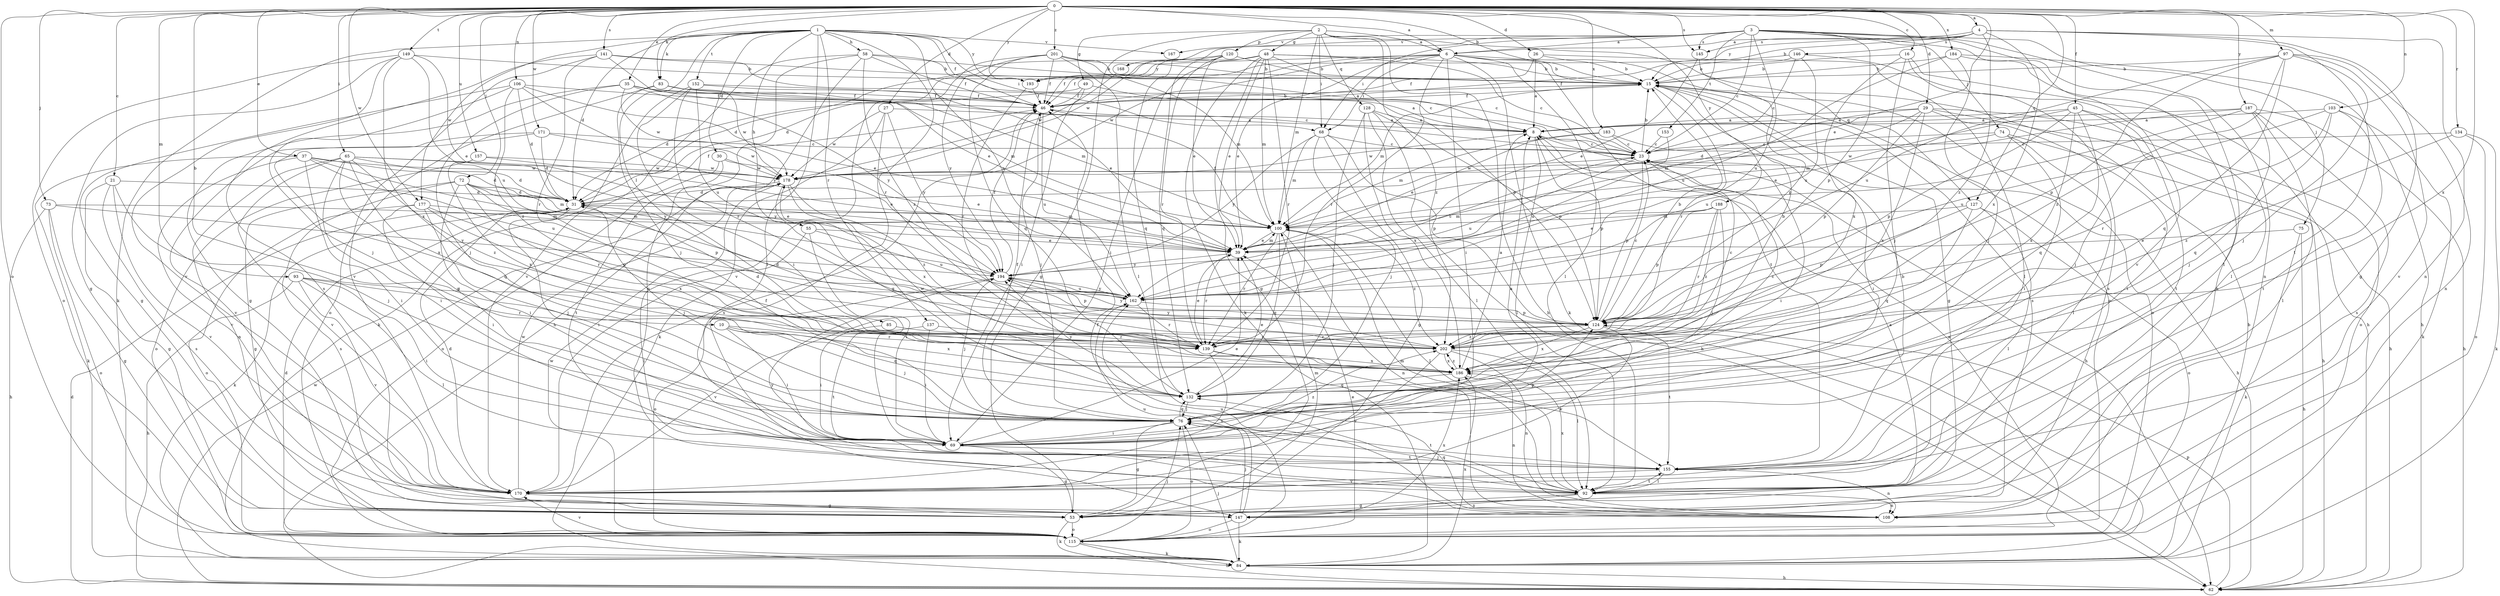 strict digraph  {
0;
1;
2;
3;
4;
6;
8;
10;
15;
16;
21;
23;
26;
27;
29;
30;
31;
35;
37;
39;
45;
46;
48;
49;
53;
55;
58;
62;
65;
68;
69;
72;
73;
74;
75;
76;
83;
84;
85;
92;
93;
97;
100;
103;
106;
108;
115;
120;
124;
127;
128;
132;
134;
137;
139;
141;
145;
146;
147;
149;
152;
153;
155;
157;
162;
167;
168;
170;
171;
177;
178;
183;
184;
186;
187;
188;
193;
194;
201;
202;
0 -> 4  [label=a];
0 -> 6  [label=a];
0 -> 10  [label=b];
0 -> 15  [label=b];
0 -> 16  [label=c];
0 -> 21  [label=c];
0 -> 26  [label=d];
0 -> 27  [label=d];
0 -> 29  [label=d];
0 -> 35  [label=e];
0 -> 37  [label=e];
0 -> 39  [label=e];
0 -> 45  [label=f];
0 -> 65  [label=i];
0 -> 72  [label=j];
0 -> 73  [label=j];
0 -> 83  [label=k];
0 -> 93  [label=m];
0 -> 97  [label=m];
0 -> 103  [label=n];
0 -> 106  [label=n];
0 -> 115  [label=o];
0 -> 127  [label=q];
0 -> 134  [label=r];
0 -> 141  [label=s];
0 -> 145  [label=s];
0 -> 149  [label=t];
0 -> 157  [label=u];
0 -> 171  [label=w];
0 -> 177  [label=w];
0 -> 183  [label=x];
0 -> 184  [label=x];
0 -> 186  [label=x];
0 -> 187  [label=y];
0 -> 188  [label=y];
0 -> 193  [label=y];
0 -> 201  [label=z];
1 -> 30  [label=d];
1 -> 31  [label=d];
1 -> 46  [label=f];
1 -> 55  [label=h];
1 -> 58  [label=h];
1 -> 68  [label=i];
1 -> 83  [label=k];
1 -> 84  [label=k];
1 -> 85  [label=l];
1 -> 92  [label=l];
1 -> 137  [label=r];
1 -> 139  [label=r];
1 -> 152  [label=t];
1 -> 162  [label=u];
1 -> 167  [label=v];
1 -> 177  [label=w];
1 -> 193  [label=y];
2 -> 6  [label=a];
2 -> 48  [label=g];
2 -> 49  [label=g];
2 -> 53  [label=g];
2 -> 62  [label=h];
2 -> 68  [label=i];
2 -> 100  [label=m];
2 -> 120  [label=p];
2 -> 127  [label=q];
2 -> 128  [label=q];
2 -> 202  [label=z];
3 -> 6  [label=a];
3 -> 23  [label=c];
3 -> 68  [label=i];
3 -> 74  [label=j];
3 -> 75  [label=j];
3 -> 92  [label=l];
3 -> 108  [label=n];
3 -> 124  [label=p];
3 -> 145  [label=s];
3 -> 153  [label=t];
3 -> 162  [label=u];
3 -> 167  [label=v];
3 -> 168  [label=v];
3 -> 170  [label=v];
3 -> 178  [label=w];
4 -> 6  [label=a];
4 -> 15  [label=b];
4 -> 53  [label=g];
4 -> 108  [label=n];
4 -> 145  [label=s];
4 -> 146  [label=s];
4 -> 155  [label=t];
4 -> 186  [label=x];
4 -> 193  [label=y];
4 -> 202  [label=z];
6 -> 15  [label=b];
6 -> 39  [label=e];
6 -> 46  [label=f];
6 -> 68  [label=i];
6 -> 69  [label=i];
6 -> 84  [label=k];
6 -> 92  [label=l];
6 -> 115  [label=o];
6 -> 139  [label=r];
6 -> 155  [label=t];
6 -> 178  [label=w];
6 -> 193  [label=y];
8 -> 23  [label=c];
8 -> 62  [label=h];
8 -> 92  [label=l];
8 -> 124  [label=p];
8 -> 178  [label=w];
10 -> 69  [label=i];
10 -> 76  [label=j];
10 -> 132  [label=q];
10 -> 139  [label=r];
10 -> 186  [label=x];
15 -> 46  [label=f];
15 -> 53  [label=g];
15 -> 100  [label=m];
15 -> 115  [label=o];
15 -> 139  [label=r];
15 -> 147  [label=s];
16 -> 15  [label=b];
16 -> 62  [label=h];
16 -> 76  [label=j];
16 -> 147  [label=s];
16 -> 186  [label=x];
21 -> 31  [label=d];
21 -> 53  [label=g];
21 -> 76  [label=j];
21 -> 147  [label=s];
21 -> 170  [label=v];
23 -> 15  [label=b];
23 -> 62  [label=h];
23 -> 69  [label=i];
23 -> 124  [label=p];
23 -> 162  [label=u];
23 -> 178  [label=w];
26 -> 8  [label=a];
26 -> 15  [label=b];
26 -> 46  [label=f];
26 -> 92  [label=l];
27 -> 8  [label=a];
27 -> 84  [label=k];
27 -> 147  [label=s];
27 -> 178  [label=w];
27 -> 194  [label=y];
29 -> 8  [label=a];
29 -> 31  [label=d];
29 -> 62  [label=h];
29 -> 100  [label=m];
29 -> 115  [label=o];
29 -> 124  [label=p];
29 -> 155  [label=t];
29 -> 186  [label=x];
30 -> 39  [label=e];
30 -> 115  [label=o];
30 -> 155  [label=t];
30 -> 178  [label=w];
31 -> 46  [label=f];
31 -> 69  [label=i];
31 -> 76  [label=j];
31 -> 84  [label=k];
31 -> 100  [label=m];
35 -> 23  [label=c];
35 -> 46  [label=f];
35 -> 53  [label=g];
35 -> 76  [label=j];
35 -> 100  [label=m];
35 -> 178  [label=w];
35 -> 194  [label=y];
37 -> 31  [label=d];
37 -> 69  [label=i];
37 -> 84  [label=k];
37 -> 162  [label=u];
37 -> 170  [label=v];
37 -> 178  [label=w];
37 -> 194  [label=y];
39 -> 100  [label=m];
39 -> 139  [label=r];
39 -> 194  [label=y];
45 -> 8  [label=a];
45 -> 39  [label=e];
45 -> 76  [label=j];
45 -> 124  [label=p];
45 -> 132  [label=q];
45 -> 155  [label=t];
45 -> 186  [label=x];
46 -> 8  [label=a];
46 -> 15  [label=b];
46 -> 76  [label=j];
46 -> 162  [label=u];
48 -> 15  [label=b];
48 -> 23  [label=c];
48 -> 31  [label=d];
48 -> 39  [label=e];
48 -> 53  [label=g];
48 -> 69  [label=i];
48 -> 84  [label=k];
48 -> 100  [label=m];
48 -> 124  [label=p];
48 -> 139  [label=r];
49 -> 8  [label=a];
49 -> 31  [label=d];
49 -> 46  [label=f];
49 -> 69  [label=i];
53 -> 8  [label=a];
53 -> 84  [label=k];
53 -> 100  [label=m];
53 -> 115  [label=o];
55 -> 39  [label=e];
55 -> 69  [label=i];
55 -> 92  [label=l];
55 -> 162  [label=u];
58 -> 15  [label=b];
58 -> 23  [label=c];
58 -> 46  [label=f];
58 -> 62  [label=h];
58 -> 108  [label=n];
58 -> 170  [label=v];
58 -> 202  [label=z];
62 -> 31  [label=d];
62 -> 124  [label=p];
62 -> 178  [label=w];
65 -> 31  [label=d];
65 -> 69  [label=i];
65 -> 76  [label=j];
65 -> 108  [label=n];
65 -> 132  [label=q];
65 -> 170  [label=v];
65 -> 178  [label=w];
65 -> 194  [label=y];
65 -> 202  [label=z];
68 -> 23  [label=c];
68 -> 53  [label=g];
68 -> 76  [label=j];
68 -> 100  [label=m];
68 -> 124  [label=p];
68 -> 194  [label=y];
69 -> 8  [label=a];
69 -> 39  [label=e];
69 -> 53  [label=g];
69 -> 124  [label=p];
69 -> 155  [label=t];
69 -> 202  [label=z];
72 -> 31  [label=d];
72 -> 39  [label=e];
72 -> 53  [label=g];
72 -> 69  [label=i];
72 -> 100  [label=m];
72 -> 124  [label=p];
72 -> 139  [label=r];
72 -> 147  [label=s];
73 -> 53  [label=g];
73 -> 62  [label=h];
73 -> 100  [label=m];
73 -> 115  [label=o];
73 -> 194  [label=y];
74 -> 23  [label=c];
74 -> 62  [label=h];
74 -> 69  [label=i];
74 -> 92  [label=l];
74 -> 178  [label=w];
75 -> 39  [label=e];
75 -> 62  [label=h];
75 -> 84  [label=k];
76 -> 46  [label=f];
76 -> 53  [label=g];
76 -> 69  [label=i];
76 -> 115  [label=o];
76 -> 132  [label=q];
76 -> 155  [label=t];
83 -> 46  [label=f];
83 -> 76  [label=j];
83 -> 100  [label=m];
83 -> 115  [label=o];
83 -> 178  [label=w];
84 -> 15  [label=b];
84 -> 62  [label=h];
84 -> 76  [label=j];
84 -> 186  [label=x];
85 -> 69  [label=i];
85 -> 202  [label=z];
92 -> 53  [label=g];
92 -> 76  [label=j];
92 -> 100  [label=m];
92 -> 108  [label=n];
92 -> 147  [label=s];
92 -> 155  [label=t];
92 -> 186  [label=x];
92 -> 194  [label=y];
93 -> 62  [label=h];
93 -> 69  [label=i];
93 -> 92  [label=l];
93 -> 139  [label=r];
93 -> 162  [label=u];
93 -> 170  [label=v];
97 -> 15  [label=b];
97 -> 76  [label=j];
97 -> 108  [label=n];
97 -> 124  [label=p];
97 -> 132  [label=q];
97 -> 162  [label=u];
97 -> 170  [label=v];
97 -> 202  [label=z];
100 -> 39  [label=e];
100 -> 46  [label=f];
100 -> 92  [label=l];
100 -> 108  [label=n];
100 -> 132  [label=q];
100 -> 139  [label=r];
100 -> 202  [label=z];
103 -> 8  [label=a];
103 -> 84  [label=k];
103 -> 132  [label=q];
103 -> 139  [label=r];
103 -> 155  [label=t];
103 -> 162  [label=u];
106 -> 31  [label=d];
106 -> 39  [label=e];
106 -> 46  [label=f];
106 -> 53  [label=g];
106 -> 76  [label=j];
106 -> 194  [label=y];
106 -> 202  [label=z];
108 -> 132  [label=q];
108 -> 162  [label=u];
115 -> 8  [label=a];
115 -> 31  [label=d];
115 -> 39  [label=e];
115 -> 46  [label=f];
115 -> 62  [label=h];
115 -> 76  [label=j];
115 -> 84  [label=k];
115 -> 170  [label=v];
115 -> 178  [label=w];
120 -> 15  [label=b];
120 -> 31  [label=d];
120 -> 39  [label=e];
120 -> 46  [label=f];
120 -> 132  [label=q];
120 -> 139  [label=r];
124 -> 15  [label=b];
124 -> 23  [label=c];
124 -> 31  [label=d];
124 -> 139  [label=r];
124 -> 155  [label=t];
124 -> 170  [label=v];
124 -> 186  [label=x];
124 -> 194  [label=y];
124 -> 202  [label=z];
127 -> 92  [label=l];
127 -> 100  [label=m];
127 -> 115  [label=o];
127 -> 124  [label=p];
127 -> 132  [label=q];
128 -> 8  [label=a];
128 -> 62  [label=h];
128 -> 76  [label=j];
128 -> 92  [label=l];
128 -> 124  [label=p];
128 -> 186  [label=x];
132 -> 23  [label=c];
132 -> 39  [label=e];
132 -> 76  [label=j];
132 -> 178  [label=w];
132 -> 194  [label=y];
134 -> 23  [label=c];
134 -> 84  [label=k];
134 -> 115  [label=o];
134 -> 202  [label=z];
137 -> 69  [label=i];
137 -> 139  [label=r];
137 -> 155  [label=t];
139 -> 39  [label=e];
139 -> 155  [label=t];
139 -> 170  [label=v];
139 -> 186  [label=x];
141 -> 15  [label=b];
141 -> 23  [label=c];
141 -> 39  [label=e];
141 -> 139  [label=r];
141 -> 147  [label=s];
141 -> 170  [label=v];
145 -> 39  [label=e];
145 -> 124  [label=p];
146 -> 15  [label=b];
146 -> 23  [label=c];
146 -> 46  [label=f];
146 -> 92  [label=l];
146 -> 162  [label=u];
147 -> 76  [label=j];
147 -> 84  [label=k];
147 -> 115  [label=o];
147 -> 162  [label=u];
147 -> 186  [label=x];
149 -> 15  [label=b];
149 -> 39  [label=e];
149 -> 53  [label=g];
149 -> 115  [label=o];
149 -> 162  [label=u];
149 -> 170  [label=v];
149 -> 186  [label=x];
152 -> 39  [label=e];
152 -> 46  [label=f];
152 -> 69  [label=i];
152 -> 84  [label=k];
152 -> 139  [label=r];
152 -> 162  [label=u];
153 -> 23  [label=c];
153 -> 162  [label=u];
155 -> 15  [label=b];
155 -> 92  [label=l];
155 -> 108  [label=n];
155 -> 170  [label=v];
157 -> 39  [label=e];
157 -> 115  [label=o];
157 -> 178  [label=w];
157 -> 186  [label=x];
162 -> 124  [label=p];
162 -> 139  [label=r];
162 -> 170  [label=v];
162 -> 194  [label=y];
167 -> 132  [label=q];
168 -> 178  [label=w];
170 -> 31  [label=d];
170 -> 46  [label=f];
170 -> 53  [label=g];
170 -> 178  [label=w];
171 -> 23  [label=c];
171 -> 31  [label=d];
171 -> 170  [label=v];
171 -> 178  [label=w];
171 -> 186  [label=x];
177 -> 69  [label=i];
177 -> 76  [label=j];
177 -> 100  [label=m];
177 -> 115  [label=o];
177 -> 124  [label=p];
177 -> 186  [label=x];
178 -> 31  [label=d];
178 -> 132  [label=q];
178 -> 186  [label=x];
178 -> 202  [label=z];
183 -> 23  [label=c];
183 -> 39  [label=e];
183 -> 69  [label=i];
183 -> 100  [label=m];
184 -> 15  [label=b];
184 -> 62  [label=h];
184 -> 76  [label=j];
184 -> 108  [label=n];
184 -> 162  [label=u];
186 -> 8  [label=a];
186 -> 108  [label=n];
186 -> 132  [label=q];
186 -> 202  [label=z];
187 -> 8  [label=a];
187 -> 62  [label=h];
187 -> 76  [label=j];
187 -> 92  [label=l];
187 -> 100  [label=m];
187 -> 147  [label=s];
187 -> 162  [label=u];
188 -> 39  [label=e];
188 -> 76  [label=j];
188 -> 100  [label=m];
188 -> 124  [label=p];
188 -> 139  [label=r];
188 -> 202  [label=z];
193 -> 46  [label=f];
193 -> 139  [label=r];
194 -> 23  [label=c];
194 -> 46  [label=f];
194 -> 76  [label=j];
194 -> 115  [label=o];
194 -> 124  [label=p];
194 -> 162  [label=u];
201 -> 8  [label=a];
201 -> 15  [label=b];
201 -> 46  [label=f];
201 -> 92  [label=l];
201 -> 100  [label=m];
201 -> 132  [label=q];
201 -> 170  [label=v];
201 -> 194  [label=y];
202 -> 15  [label=b];
202 -> 23  [label=c];
202 -> 31  [label=d];
202 -> 92  [label=l];
202 -> 108  [label=n];
202 -> 170  [label=v];
202 -> 186  [label=x];
202 -> 194  [label=y];
}
